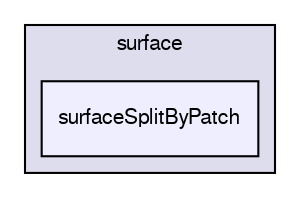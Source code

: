 digraph "applications/utilities/surface/surfaceSplitByPatch" {
  bgcolor=transparent;
  compound=true
  node [ fontsize="10", fontname="FreeSans"];
  edge [ labelfontsize="10", labelfontname="FreeSans"];
  subgraph clusterdir_f17de662d5fa06afbf0442aecb6ca0a0 {
    graph [ bgcolor="#ddddee", pencolor="black", label="surface" fontname="FreeSans", fontsize="10", URL="dir_f17de662d5fa06afbf0442aecb6ca0a0.html"]
  dir_67b00adf02ae9e318c4f4e62fae5f924 [shape=box, label="surfaceSplitByPatch", style="filled", fillcolor="#eeeeff", pencolor="black", URL="dir_67b00adf02ae9e318c4f4e62fae5f924.html"];
  }
}

